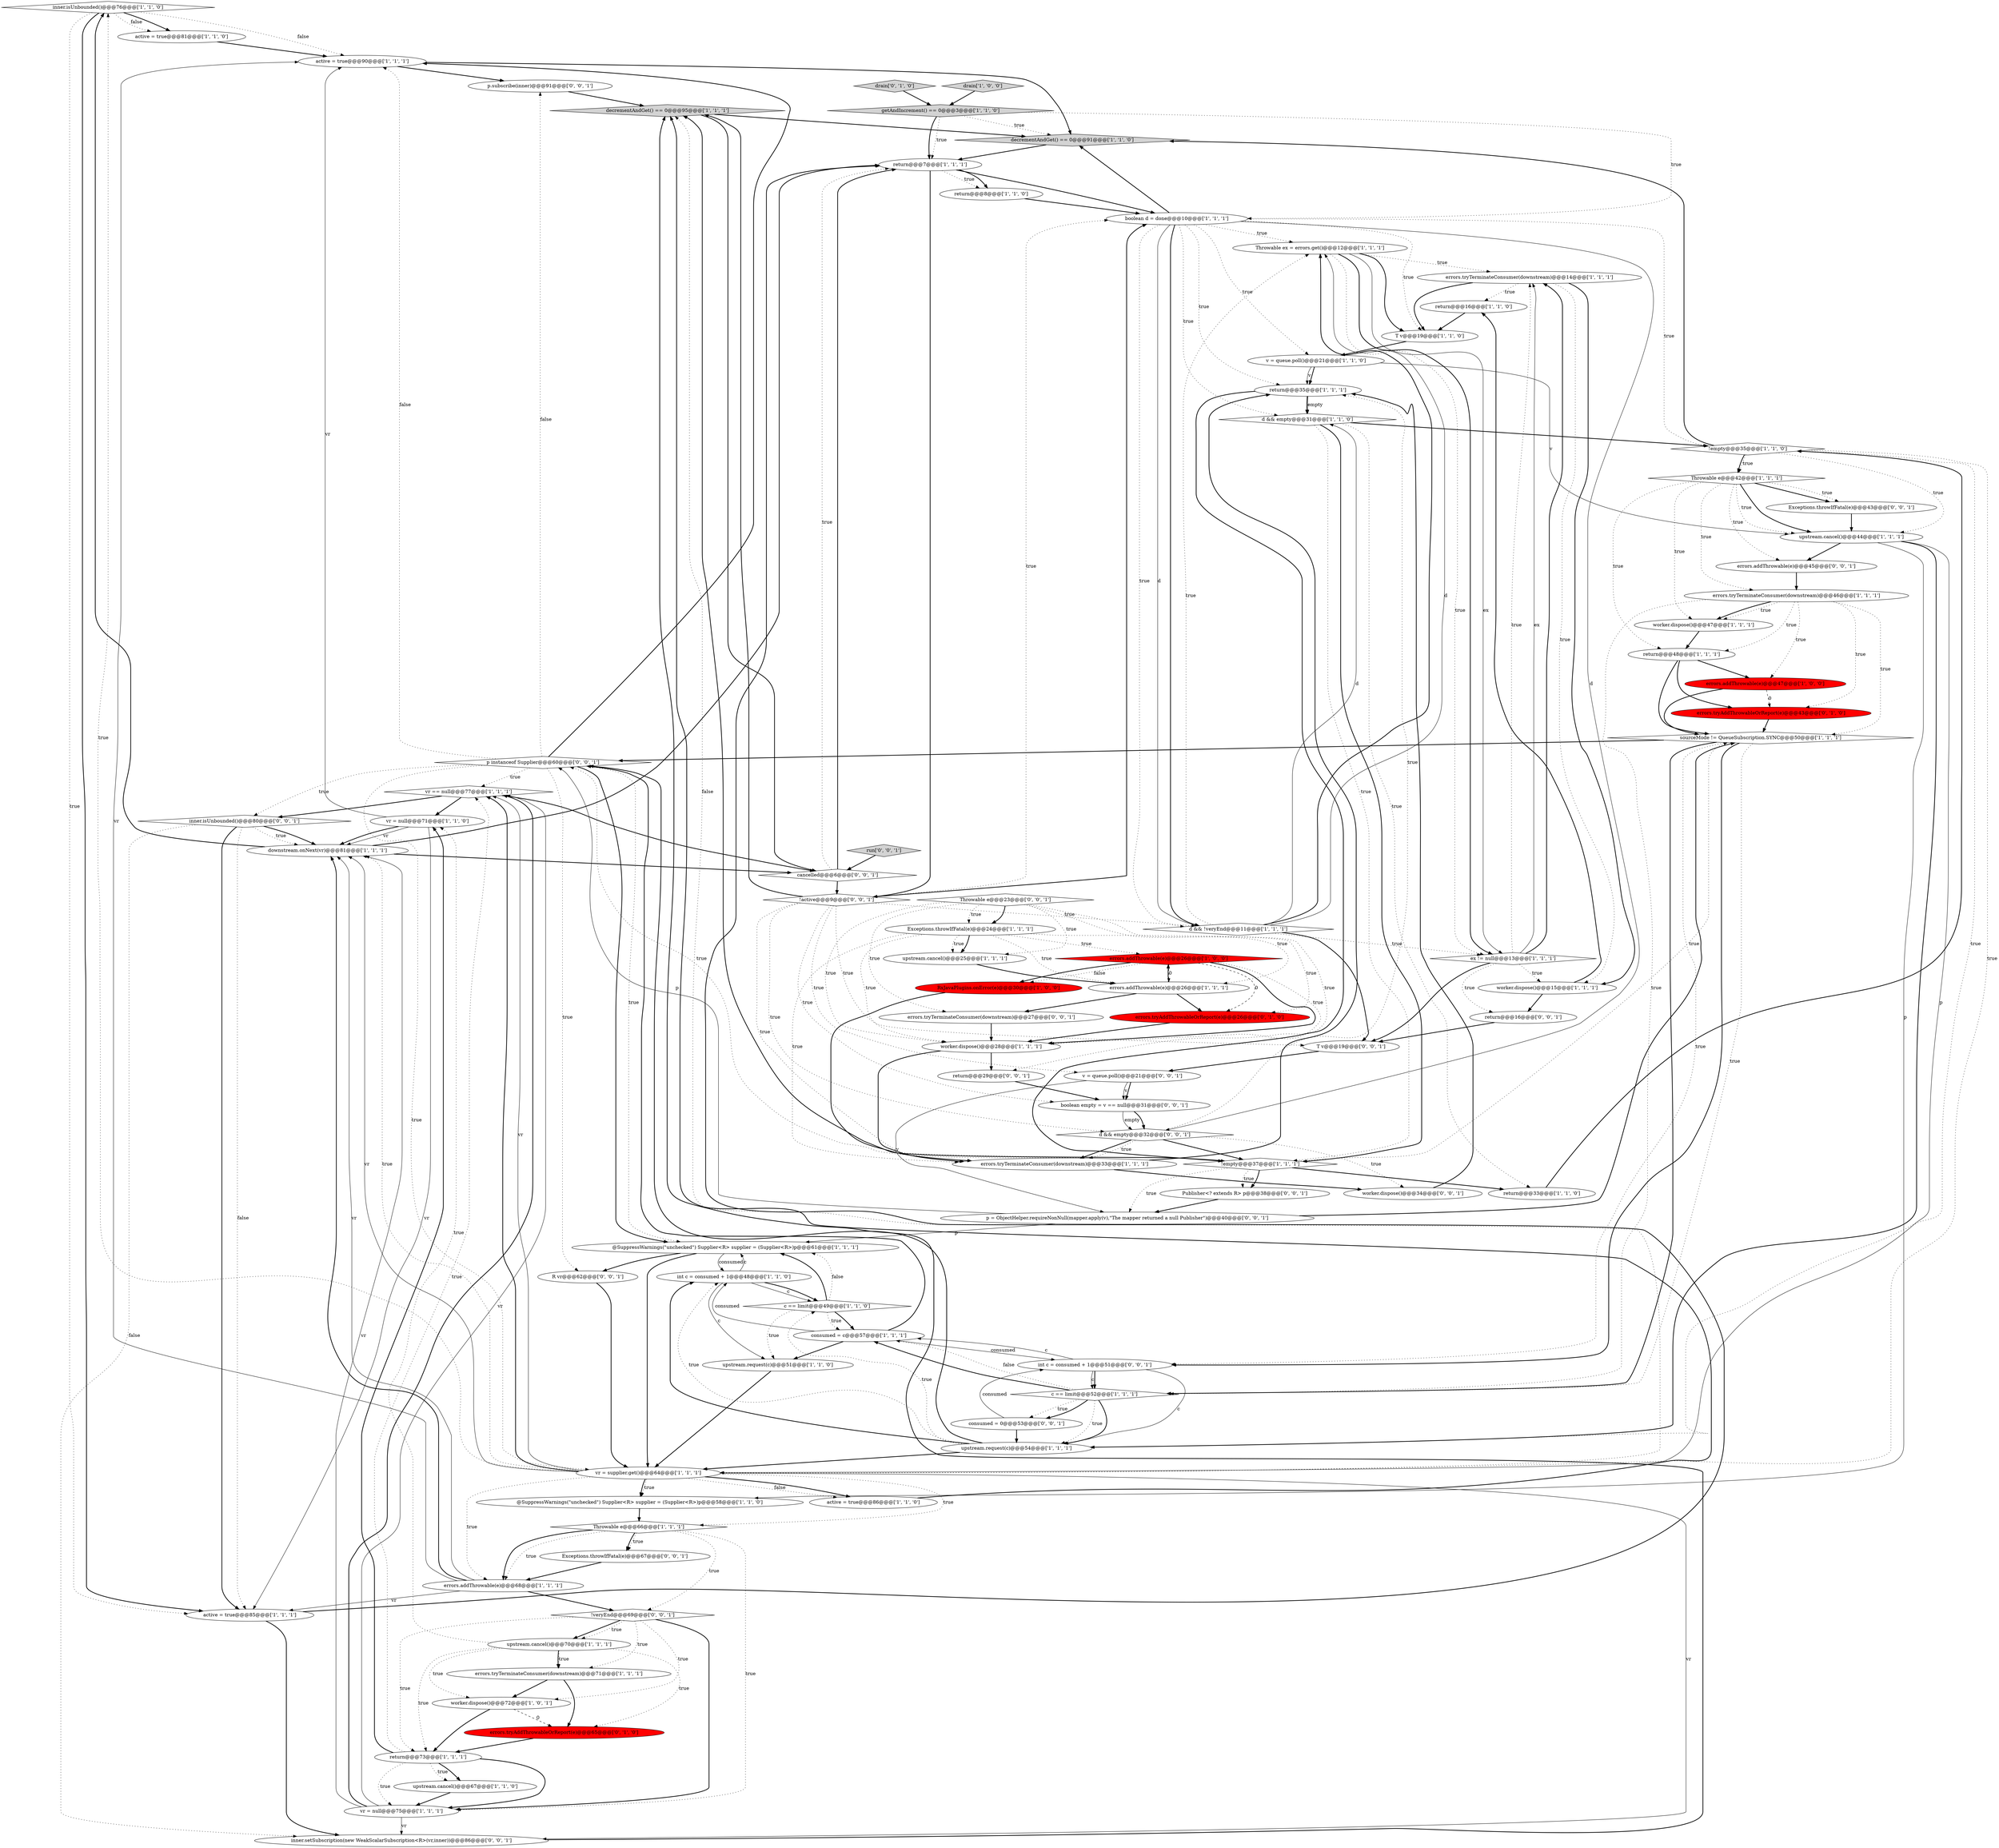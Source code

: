 digraph {
3 [style = filled, label = "inner.isUnbounded()@@@76@@@['1', '1', '0']", fillcolor = white, shape = diamond image = "AAA0AAABBB1BBB"];
29 [style = filled, label = "RxJavaPlugins.onError(e)@@@30@@@['1', '0', '0']", fillcolor = red, shape = ellipse image = "AAA1AAABBB1BBB"];
6 [style = filled, label = "Throwable ex = errors.get()@@@12@@@['1', '1', '1']", fillcolor = white, shape = ellipse image = "AAA0AAABBB1BBB"];
61 [style = filled, label = "errors.tryAddThrowableOrReport(e)@@@43@@@['0', '1', '0']", fillcolor = red, shape = ellipse image = "AAA1AAABBB2BBB"];
7 [style = filled, label = "return@@@48@@@['1', '1', '1']", fillcolor = white, shape = ellipse image = "AAA0AAABBB1BBB"];
23 [style = filled, label = "errors.tryTerminateConsumer(downstream)@@@14@@@['1', '1', '1']", fillcolor = white, shape = ellipse image = "AAA0AAABBB1BBB"];
71 [style = filled, label = "errors.addThrowable(e)@@@45@@@['0', '0', '1']", fillcolor = white, shape = ellipse image = "AAA0AAABBB3BBB"];
78 [style = filled, label = "Throwable e@@@23@@@['0', '0', '1']", fillcolor = white, shape = diamond image = "AAA0AAABBB3BBB"];
68 [style = filled, label = "Exceptions.throwIfFatal(e)@@@67@@@['0', '0', '1']", fillcolor = white, shape = ellipse image = "AAA0AAABBB3BBB"];
73 [style = filled, label = "p = ObjectHelper.requireNonNull(mapper.apply(v),\"The mapper returned a null Publisher\")@@@40@@@['0', '0', '1']", fillcolor = white, shape = ellipse image = "AAA0AAABBB3BBB"];
36 [style = filled, label = "vr = null@@@71@@@['1', '1', '0']", fillcolor = white, shape = ellipse image = "AAA0AAABBB1BBB"];
67 [style = filled, label = "worker.dispose()@@@34@@@['0', '0', '1']", fillcolor = white, shape = ellipse image = "AAA0AAABBB3BBB"];
17 [style = filled, label = "return@@@7@@@['1', '1', '1']", fillcolor = white, shape = ellipse image = "AAA0AAABBB1BBB"];
51 [style = filled, label = "return@@@16@@@['1', '1', '0']", fillcolor = white, shape = ellipse image = "AAA0AAABBB1BBB"];
13 [style = filled, label = "upstream.cancel()@@@67@@@['1', '1', '0']", fillcolor = white, shape = ellipse image = "AAA0AAABBB1BBB"];
83 [style = filled, label = "p instanceof Supplier@@@60@@@['0', '0', '1']", fillcolor = white, shape = diamond image = "AAA0AAABBB3BBB"];
25 [style = filled, label = "ex != null@@@13@@@['1', '1', '1']", fillcolor = white, shape = diamond image = "AAA0AAABBB1BBB"];
47 [style = filled, label = "errors.tryTerminateConsumer(downstream)@@@33@@@['1', '1', '1']", fillcolor = white, shape = ellipse image = "AAA0AAABBB1BBB"];
1 [style = filled, label = "int c = consumed + 1@@@48@@@['1', '1', '0']", fillcolor = white, shape = ellipse image = "AAA0AAABBB1BBB"];
59 [style = filled, label = "errors.tryAddThrowableOrReport(e)@@@26@@@['0', '1', '0']", fillcolor = red, shape = ellipse image = "AAA1AAABBB2BBB"];
65 [style = filled, label = "int c = consumed + 1@@@51@@@['0', '0', '1']", fillcolor = white, shape = ellipse image = "AAA0AAABBB3BBB"];
50 [style = filled, label = "consumed = c@@@57@@@['1', '1', '1']", fillcolor = white, shape = ellipse image = "AAA0AAABBB1BBB"];
34 [style = filled, label = "v = queue.poll()@@@21@@@['1', '1', '0']", fillcolor = white, shape = ellipse image = "AAA0AAABBB1BBB"];
42 [style = filled, label = "Throwable e@@@66@@@['1', '1', '1']", fillcolor = white, shape = diamond image = "AAA0AAABBB1BBB"];
18 [style = filled, label = "sourceMode != QueueSubscription.SYNC@@@50@@@['1', '1', '1']", fillcolor = white, shape = diamond image = "AAA0AAABBB1BBB"];
46 [style = filled, label = "Throwable e@@@42@@@['1', '1', '1']", fillcolor = white, shape = diamond image = "AAA0AAABBB1BBB"];
24 [style = filled, label = "!empty@@@35@@@['1', '1', '0']", fillcolor = white, shape = diamond image = "AAA0AAABBB1BBB"];
10 [style = filled, label = "return@@@35@@@['1', '1', '1']", fillcolor = white, shape = ellipse image = "AAA0AAABBB1BBB"];
77 [style = filled, label = "Publisher<? extends R> p@@@38@@@['0', '0', '1']", fillcolor = white, shape = ellipse image = "AAA0AAABBB3BBB"];
53 [style = filled, label = "boolean d = done@@@10@@@['1', '1', '1']", fillcolor = white, shape = ellipse image = "AAA0AAABBB1BBB"];
72 [style = filled, label = "d && empty@@@32@@@['0', '0', '1']", fillcolor = white, shape = diamond image = "AAA0AAABBB3BBB"];
80 [style = filled, label = "errors.tryTerminateConsumer(downstream)@@@27@@@['0', '0', '1']", fillcolor = white, shape = ellipse image = "AAA0AAABBB3BBB"];
31 [style = filled, label = "downstream.onNext(vr)@@@81@@@['1', '1', '1']", fillcolor = white, shape = ellipse image = "AAA0AAABBB1BBB"];
45 [style = filled, label = "worker.dispose()@@@15@@@['1', '1', '1']", fillcolor = white, shape = ellipse image = "AAA0AAABBB1BBB"];
62 [style = filled, label = "drain['0', '1', '0']", fillcolor = lightgray, shape = diamond image = "AAA0AAABBB2BBB"];
11 [style = filled, label = "d && empty@@@31@@@['1', '1', '0']", fillcolor = white, shape = diamond image = "AAA0AAABBB1BBB"];
81 [style = filled, label = "p.subscribe(inner)@@@91@@@['0', '0', '1']", fillcolor = white, shape = ellipse image = "AAA0AAABBB3BBB"];
39 [style = filled, label = "vr = supplier.get()@@@64@@@['1', '1', '1']", fillcolor = white, shape = ellipse image = "AAA0AAABBB1BBB"];
21 [style = filled, label = "drain['1', '0', '0']", fillcolor = lightgray, shape = diamond image = "AAA0AAABBB1BBB"];
85 [style = filled, label = "boolean empty = v == null@@@31@@@['0', '0', '1']", fillcolor = white, shape = ellipse image = "AAA0AAABBB3BBB"];
82 [style = filled, label = "return@@@29@@@['0', '0', '1']", fillcolor = white, shape = ellipse image = "AAA0AAABBB3BBB"];
84 [style = filled, label = "R vr@@@62@@@['0', '0', '1']", fillcolor = white, shape = ellipse image = "AAA0AAABBB3BBB"];
5 [style = filled, label = "active = true@@@81@@@['1', '1', '0']", fillcolor = white, shape = ellipse image = "AAA0AAABBB1BBB"];
37 [style = filled, label = "decrementAndGet() == 0@@@91@@@['1', '1', '0']", fillcolor = lightgray, shape = diamond image = "AAA0AAABBB1BBB"];
12 [style = filled, label = "upstream.cancel()@@@70@@@['1', '1', '1']", fillcolor = white, shape = ellipse image = "AAA0AAABBB1BBB"];
69 [style = filled, label = "Exceptions.throwIfFatal(e)@@@43@@@['0', '0', '1']", fillcolor = white, shape = ellipse image = "AAA0AAABBB3BBB"];
28 [style = filled, label = "errors.tryTerminateConsumer(downstream)@@@46@@@['1', '1', '1']", fillcolor = white, shape = ellipse image = "AAA0AAABBB1BBB"];
26 [style = filled, label = "T v@@@19@@@['1', '1', '0']", fillcolor = white, shape = ellipse image = "AAA0AAABBB1BBB"];
74 [style = filled, label = "inner.isUnbounded()@@@80@@@['0', '0', '1']", fillcolor = white, shape = diamond image = "AAA0AAABBB3BBB"];
60 [style = filled, label = "errors.tryAddThrowableOrReport(e)@@@65@@@['0', '1', '0']", fillcolor = red, shape = ellipse image = "AAA1AAABBB2BBB"];
87 [style = filled, label = "inner.setSubscription(new WeakScalarSubscription<R>(vr,inner))@@@86@@@['0', '0', '1']", fillcolor = white, shape = ellipse image = "AAA0AAABBB3BBB"];
4 [style = filled, label = "return@@@8@@@['1', '1', '0']", fillcolor = white, shape = ellipse image = "AAA0AAABBB1BBB"];
43 [style = filled, label = "!empty@@@37@@@['1', '1', '1']", fillcolor = white, shape = diamond image = "AAA0AAABBB1BBB"];
49 [style = filled, label = "upstream.cancel()@@@44@@@['1', '1', '1']", fillcolor = white, shape = ellipse image = "AAA0AAABBB1BBB"];
54 [style = filled, label = "worker.dispose()@@@47@@@['1', '1', '1']", fillcolor = white, shape = ellipse image = "AAA0AAABBB1BBB"];
38 [style = filled, label = "return@@@73@@@['1', '1', '1']", fillcolor = white, shape = ellipse image = "AAA0AAABBB1BBB"];
32 [style = filled, label = "errors.addThrowable(e)@@@26@@@['1', '0', '0']", fillcolor = red, shape = diamond image = "AAA1AAABBB1BBB"];
66 [style = filled, label = "!active@@@9@@@['0', '0', '1']", fillcolor = white, shape = diamond image = "AAA0AAABBB3BBB"];
52 [style = filled, label = "@SuppressWarnings(\"unchecked\") Supplier<R> supplier = (Supplier<R>)p@@@61@@@['1', '1', '1']", fillcolor = white, shape = ellipse image = "AAA0AAABBB1BBB"];
86 [style = filled, label = "run['0', '0', '1']", fillcolor = lightgray, shape = diamond image = "AAA0AAABBB3BBB"];
79 [style = filled, label = "!veryEnd@@@69@@@['0', '0', '1']", fillcolor = white, shape = diamond image = "AAA0AAABBB3BBB"];
9 [style = filled, label = "worker.dispose()@@@72@@@['1', '0', '1']", fillcolor = white, shape = ellipse image = "AAA0AAABBB1BBB"];
8 [style = filled, label = "@SuppressWarnings(\"unchecked\") Supplier<R> supplier = (Supplier<R>)p@@@58@@@['1', '1', '0']", fillcolor = white, shape = ellipse image = "AAA0AAABBB1BBB"];
57 [style = filled, label = "decrementAndGet() == 0@@@95@@@['1', '1', '1']", fillcolor = lightgray, shape = diamond image = "AAA0AAABBB1BBB"];
14 [style = filled, label = "vr == null@@@77@@@['1', '1', '1']", fillcolor = white, shape = diamond image = "AAA0AAABBB1BBB"];
19 [style = filled, label = "upstream.request(c)@@@51@@@['1', '1', '0']", fillcolor = white, shape = ellipse image = "AAA0AAABBB1BBB"];
70 [style = filled, label = "v = queue.poll()@@@21@@@['0', '0', '1']", fillcolor = white, shape = ellipse image = "AAA0AAABBB3BBB"];
22 [style = filled, label = "errors.addThrowable(e)@@@68@@@['1', '1', '1']", fillcolor = white, shape = ellipse image = "AAA0AAABBB1BBB"];
35 [style = filled, label = "c == limit@@@49@@@['1', '1', '0']", fillcolor = white, shape = diamond image = "AAA0AAABBB1BBB"];
64 [style = filled, label = "cancelled@@@6@@@['0', '0', '1']", fillcolor = white, shape = diamond image = "AAA0AAABBB3BBB"];
33 [style = filled, label = "errors.tryTerminateConsumer(downstream)@@@71@@@['1', '1', '1']", fillcolor = white, shape = ellipse image = "AAA0AAABBB1BBB"];
2 [style = filled, label = "getAndIncrement() == 0@@@3@@@['1', '1', '0']", fillcolor = lightgray, shape = diamond image = "AAA0AAABBB1BBB"];
55 [style = filled, label = "errors.addThrowable(e)@@@47@@@['1', '0', '0']", fillcolor = red, shape = ellipse image = "AAA1AAABBB1BBB"];
40 [style = filled, label = "upstream.request(c)@@@54@@@['1', '1', '1']", fillcolor = white, shape = ellipse image = "AAA0AAABBB1BBB"];
20 [style = filled, label = "Exceptions.throwIfFatal(e)@@@24@@@['1', '1', '1']", fillcolor = white, shape = ellipse image = "AAA0AAABBB1BBB"];
16 [style = filled, label = "active = true@@@85@@@['1', '1', '1']", fillcolor = white, shape = ellipse image = "AAA0AAABBB1BBB"];
58 [style = filled, label = "vr = null@@@75@@@['1', '1', '1']", fillcolor = white, shape = ellipse image = "AAA0AAABBB1BBB"];
30 [style = filled, label = "return@@@33@@@['1', '1', '0']", fillcolor = white, shape = ellipse image = "AAA0AAABBB1BBB"];
63 [style = filled, label = "return@@@16@@@['0', '0', '1']", fillcolor = white, shape = ellipse image = "AAA0AAABBB3BBB"];
48 [style = filled, label = "worker.dispose()@@@28@@@['1', '1', '1']", fillcolor = white, shape = ellipse image = "AAA0AAABBB1BBB"];
15 [style = filled, label = "upstream.cancel()@@@25@@@['1', '1', '1']", fillcolor = white, shape = ellipse image = "AAA0AAABBB1BBB"];
41 [style = filled, label = "active = true@@@90@@@['1', '1', '1']", fillcolor = white, shape = ellipse image = "AAA0AAABBB1BBB"];
27 [style = filled, label = "c == limit@@@52@@@['1', '1', '1']", fillcolor = white, shape = diamond image = "AAA0AAABBB1BBB"];
75 [style = filled, label = "consumed = 0@@@53@@@['0', '0', '1']", fillcolor = white, shape = ellipse image = "AAA0AAABBB3BBB"];
44 [style = filled, label = "errors.addThrowable(e)@@@26@@@['1', '1', '1']", fillcolor = white, shape = ellipse image = "AAA0AAABBB1BBB"];
0 [style = filled, label = "active = true@@@86@@@['1', '1', '0']", fillcolor = white, shape = ellipse image = "AAA0AAABBB1BBB"];
56 [style = filled, label = "d && !veryEnd@@@11@@@['1', '1', '1']", fillcolor = white, shape = diamond image = "AAA0AAABBB1BBB"];
76 [style = filled, label = "T v@@@19@@@['0', '0', '1']", fillcolor = white, shape = ellipse image = "AAA0AAABBB3BBB"];
39->22 [style = dotted, label="true"];
38->14 [style = dotted, label="true"];
46->28 [style = dotted, label="true"];
23->45 [style = bold, label=""];
12->60 [style = dotted, label="true"];
4->53 [style = bold, label=""];
1->35 [style = solid, label="c"];
79->33 [style = dotted, label="true"];
26->34 [style = bold, label=""];
74->31 [style = bold, label=""];
39->14 [style = bold, label=""];
22->79 [style = bold, label=""];
35->52 [style = dotted, label="false"];
2->37 [style = dotted, label="true"];
35->19 [style = dotted, label="true"];
47->10 [style = bold, label=""];
82->85 [style = bold, label=""];
46->69 [style = dotted, label="true"];
3->16 [style = bold, label=""];
39->42 [style = dotted, label="true"];
14->64 [style = bold, label=""];
36->41 [style = solid, label="vr"];
83->74 [style = dotted, label="true"];
21->2 [style = bold, label=""];
32->59 [style = dashed, label="0"];
36->16 [style = solid, label="vr"];
78->80 [style = dotted, label="true"];
53->26 [style = dotted, label="true"];
20->59 [style = dotted, label="true"];
66->85 [style = dotted, label="true"];
17->53 [style = bold, label=""];
3->5 [style = bold, label=""];
46->49 [style = dotted, label="true"];
32->29 [style = dotted, label="false"];
50->83 [style = bold, label=""];
35->50 [style = bold, label=""];
66->72 [style = dotted, label="true"];
78->20 [style = bold, label=""];
52->1 [style = solid, label="consumed"];
11->43 [style = dotted, label="true"];
28->18 [style = dotted, label="true"];
84->39 [style = bold, label=""];
55->61 [style = dashed, label="0"];
28->7 [style = dotted, label="true"];
56->6 [style = dotted, label="true"];
22->41 [style = solid, label="vr"];
51->26 [style = bold, label=""];
72->47 [style = bold, label=""];
46->71 [style = dotted, label="true"];
42->22 [style = dotted, label="true"];
72->10 [style = dotted, label="true"];
28->27 [style = dotted, label="true"];
83->52 [style = dotted, label="true"];
9->60 [style = dashed, label="0"];
43->83 [style = dotted, label="true"];
3->5 [style = dotted, label="false"];
49->40 [style = bold, label=""];
9->38 [style = bold, label=""];
50->1 [style = solid, label="consumed"];
20->15 [style = bold, label=""];
66->70 [style = dotted, label="true"];
62->2 [style = bold, label=""];
1->19 [style = solid, label="c"];
53->34 [style = dotted, label="true"];
83->39 [style = dotted, label="true"];
12->33 [style = dotted, label="true"];
20->15 [style = dotted, label="true"];
24->46 [style = bold, label=""];
27->75 [style = dotted, label="true"];
78->20 [style = dotted, label="true"];
2->53 [style = dotted, label="true"];
29->47 [style = bold, label=""];
10->11 [style = bold, label=""];
36->31 [style = solid, label="vr"];
32->44 [style = dashed, label="0"];
50->19 [style = bold, label=""];
39->8 [style = dotted, label="true"];
45->63 [style = bold, label=""];
56->11 [style = solid, label="d"];
39->14 [style = solid, label="vr"];
25->76 [style = bold, label=""];
27->50 [style = dotted, label="false"];
38->13 [style = dotted, label="true"];
36->31 [style = bold, label=""];
41->37 [style = bold, label=""];
39->8 [style = bold, label=""];
42->68 [style = bold, label=""];
19->39 [style = bold, label=""];
28->54 [style = bold, label=""];
1->35 [style = bold, label=""];
49->8 [style = solid, label="p"];
11->43 [style = bold, label=""];
16->17 [style = bold, label=""];
78->48 [style = dotted, label="true"];
56->25 [style = dotted, label="true"];
74->31 [style = dotted, label="true"];
7->55 [style = bold, label=""];
20->47 [style = dotted, label="true"];
58->31 [style = solid, label="vr"];
35->52 [style = bold, label=""];
40->35 [style = dotted, label="true"];
72->43 [style = bold, label=""];
42->58 [style = dotted, label="true"];
25->45 [style = dotted, label="true"];
65->27 [style = bold, label=""];
23->51 [style = dotted, label="true"];
3->41 [style = dotted, label="false"];
17->66 [style = bold, label=""];
49->71 [style = bold, label=""];
46->7 [style = dotted, label="true"];
80->48 [style = bold, label=""];
16->87 [style = bold, label=""];
49->39 [style = solid, label="p"];
46->54 [style = dotted, label="true"];
44->32 [style = bold, label=""];
81->57 [style = bold, label=""];
6->25 [style = dotted, label="true"];
61->18 [style = bold, label=""];
12->33 [style = bold, label=""];
64->66 [style = bold, label=""];
48->82 [style = bold, label=""];
66->56 [style = dotted, label="true"];
50->65 [style = solid, label="consumed"];
39->31 [style = solid, label="vr"];
32->48 [style = bold, label=""];
53->56 [style = bold, label=""];
20->48 [style = dotted, label="true"];
70->85 [style = bold, label=""];
25->23 [style = dotted, label="true"];
42->22 [style = bold, label=""];
18->65 [style = bold, label=""];
31->3 [style = bold, label=""];
1->52 [style = solid, label="c"];
39->87 [style = solid, label="vr"];
59->48 [style = bold, label=""];
66->57 [style = bold, label=""];
44->80 [style = bold, label=""];
18->27 [style = dotted, label="true"];
10->11 [style = solid, label="empty"];
53->72 [style = solid, label="d"];
34->49 [style = solid, label="v"];
67->10 [style = bold, label=""];
14->36 [style = bold, label=""];
2->17 [style = bold, label=""];
39->31 [style = dotted, label="true"];
18->83 [style = bold, label=""];
27->40 [style = dotted, label="true"];
56->6 [style = bold, label=""];
30->24 [style = bold, label=""];
0->57 [style = bold, label=""];
57->37 [style = bold, label=""];
6->26 [style = bold, label=""];
54->7 [style = bold, label=""];
64->17 [style = bold, label=""];
11->30 [style = dotted, label="true"];
10->43 [style = bold, label=""];
24->49 [style = dotted, label="true"];
45->51 [style = bold, label=""];
77->73 [style = bold, label=""];
17->4 [style = dotted, label="true"];
6->25 [style = bold, label=""];
75->40 [style = bold, label=""];
55->18 [style = bold, label=""];
58->14 [style = bold, label=""];
24->39 [style = dotted, label="true"];
83->52 [style = bold, label=""];
53->24 [style = dotted, label="true"];
43->77 [style = bold, label=""];
12->36 [style = dotted, label="true"];
44->59 [style = bold, label=""];
15->44 [style = bold, label=""];
79->12 [style = bold, label=""];
39->3 [style = dotted, label="true"];
53->6 [style = dotted, label="true"];
34->10 [style = solid, label="v"];
79->12 [style = dotted, label="true"];
53->10 [style = dotted, label="true"];
11->24 [style = bold, label=""];
60->38 [style = bold, label=""];
66->76 [style = dotted, label="true"];
56->6 [style = solid, label="d"];
83->81 [style = dotted, label="false"];
58->87 [style = solid, label="vr"];
52->84 [style = bold, label=""];
53->37 [style = bold, label=""];
72->67 [style = dotted, label="true"];
20->44 [style = dotted, label="true"];
83->41 [style = dotted, label="false"];
40->39 [style = bold, label=""];
74->16 [style = bold, label=""];
65->27 [style = solid, label="c"];
79->9 [style = dotted, label="true"];
38->58 [style = dotted, label="true"];
53->56 [style = dotted, label="true"];
23->45 [style = dotted, label="true"];
78->82 [style = dotted, label="true"];
83->84 [style = dotted, label="true"];
76->70 [style = bold, label=""];
40->1 [style = dotted, label="true"];
66->53 [style = dotted, label="true"];
42->79 [style = dotted, label="true"];
7->18 [style = bold, label=""];
27->75 [style = bold, label=""];
41->81 [style = bold, label=""];
24->46 [style = dotted, label="true"];
75->65 [style = solid, label="consumed"];
46->69 [style = bold, label=""];
31->17 [style = bold, label=""];
74->87 [style = dotted, label="false"];
24->40 [style = dotted, label="true"];
17->4 [style = bold, label=""];
69->49 [style = bold, label=""];
83->41 [style = bold, label=""];
86->64 [style = bold, label=""];
25->23 [style = solid, label="ex"];
85->72 [style = solid, label="empty"];
65->40 [style = solid, label="c"];
39->57 [style = dotted, label="false"];
72->47 [style = dotted, label="true"];
64->17 [style = dotted, label="true"];
52->39 [style = bold, label=""];
79->58 [style = bold, label=""];
43->57 [style = bold, label=""];
57->64 [style = bold, label=""];
85->72 [style = bold, label=""];
43->18 [style = dotted, label="true"];
66->53 [style = bold, label=""];
33->60 [style = bold, label=""];
25->23 [style = bold, label=""];
39->0 [style = dotted, label="false"];
38->58 [style = bold, label=""];
2->17 [style = dotted, label="true"];
46->49 [style = bold, label=""];
37->17 [style = bold, label=""];
40->83 [style = bold, label=""];
6->25 [style = solid, label="ex"];
23->26 [style = bold, label=""];
6->23 [style = dotted, label="true"];
28->54 [style = dotted, label="true"];
22->31 [style = bold, label=""];
38->36 [style = bold, label=""];
71->28 [style = bold, label=""];
87->57 [style = bold, label=""];
12->38 [style = dotted, label="true"];
13->58 [style = bold, label=""];
73->83 [style = solid, label="p"];
43->73 [style = dotted, label="true"];
34->10 [style = bold, label=""];
33->9 [style = bold, label=""];
78->15 [style = dotted, label="true"];
68->22 [style = bold, label=""];
43->30 [style = bold, label=""];
73->52 [style = solid, label="p"];
32->29 [style = bold, label=""];
74->16 [style = dotted, label="false"];
65->50 [style = solid, label="c"];
40->1 [style = bold, label=""];
14->74 [style = bold, label=""];
70->85 [style = solid, label="v"];
32->48 [style = dotted, label="true"];
58->14 [style = solid, label="vr"];
39->0 [style = bold, label=""];
8->42 [style = bold, label=""];
53->11 [style = dotted, label="true"];
5->41 [style = bold, label=""];
53->56 [style = solid, label="d"];
18->27 [style = bold, label=""];
28->55 [style = dotted, label="true"];
18->65 [style = dotted, label="true"];
42->68 [style = dotted, label="true"];
48->47 [style = bold, label=""];
79->38 [style = dotted, label="true"];
27->50 [style = bold, label=""];
63->76 [style = bold, label=""];
22->16 [style = solid, label="vr"];
24->37 [style = bold, label=""];
78->44 [style = dotted, label="true"];
73->18 [style = bold, label=""];
70->73 [style = solid, label="v"];
47->67 [style = bold, label=""];
83->14 [style = dotted, label="true"];
31->64 [style = bold, label=""];
35->50 [style = dotted, label="true"];
27->40 [style = bold, label=""];
56->76 [style = bold, label=""];
43->77 [style = dotted, label="true"];
7->61 [style = bold, label=""];
66->43 [style = dotted, label="true"];
38->13 [style = bold, label=""];
20->32 [style = dotted, label="true"];
3->16 [style = dotted, label="true"];
28->61 [style = dotted, label="true"];
12->9 [style = dotted, label="true"];
25->63 [style = dotted, label="true"];
22->31 [style = solid, label="vr"];
}
